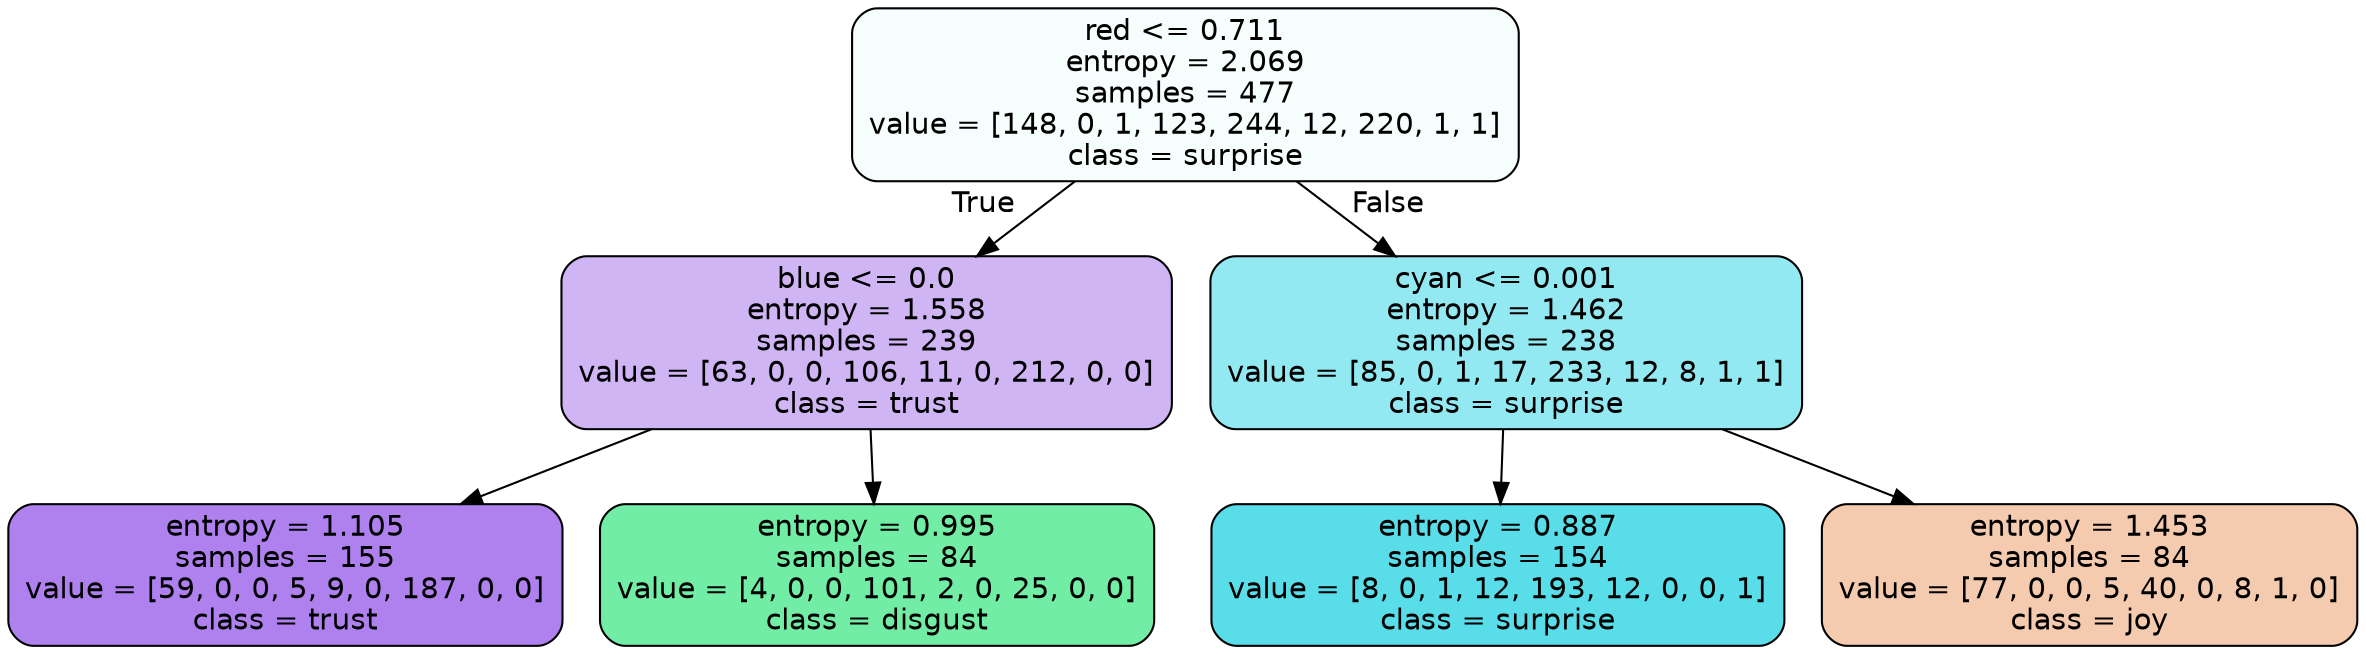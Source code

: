 digraph Tree {
node [shape=box, style="filled, rounded", color="black", fontname=helvetica] ;
edge [fontname=helvetica] ;
0 [label="red <= 0.711\nentropy = 2.069\nsamples = 477\nvalue = [148, 0, 1, 123, 244, 12, 220, 1, 1]\nclass = surprise", fillcolor="#39d7e50c"] ;
1 [label="blue <= 0.0\nentropy = 1.558\nsamples = 239\nvalue = [63, 0, 0, 106, 11, 0, 212, 0, 0]\nclass = trust", fillcolor="#8139e55f"] ;
0 -> 1 [labeldistance=2.5, labelangle=45, headlabel="True"] ;
2 [label="entropy = 1.105\nsamples = 155\nvalue = [59, 0, 0, 5, 9, 0, 187, 0, 0]\nclass = trust", fillcolor="#8139e5a2"] ;
1 -> 2 ;
3 [label="entropy = 0.995\nsamples = 84\nvalue = [4, 0, 0, 101, 2, 0, 25, 0, 0]\nclass = disgust", fillcolor="#39e581b5"] ;
1 -> 3 ;
4 [label="cyan <= 0.001\nentropy = 1.462\nsamples = 238\nvalue = [85, 0, 1, 17, 233, 12, 8, 1, 1]\nclass = surprise", fillcolor="#39d7e58a"] ;
0 -> 4 [labeldistance=2.5, labelangle=-45, headlabel="False"] ;
5 [label="entropy = 0.887\nsamples = 154\nvalue = [8, 0, 1, 12, 193, 12, 0, 0, 1]\nclass = surprise", fillcolor="#39d7e5d7"] ;
4 -> 5 ;
6 [label="entropy = 1.453\nsamples = 84\nvalue = [77, 0, 0, 5, 40, 0, 8, 1, 0]\nclass = joy", fillcolor="#e5813968"] ;
4 -> 6 ;
}